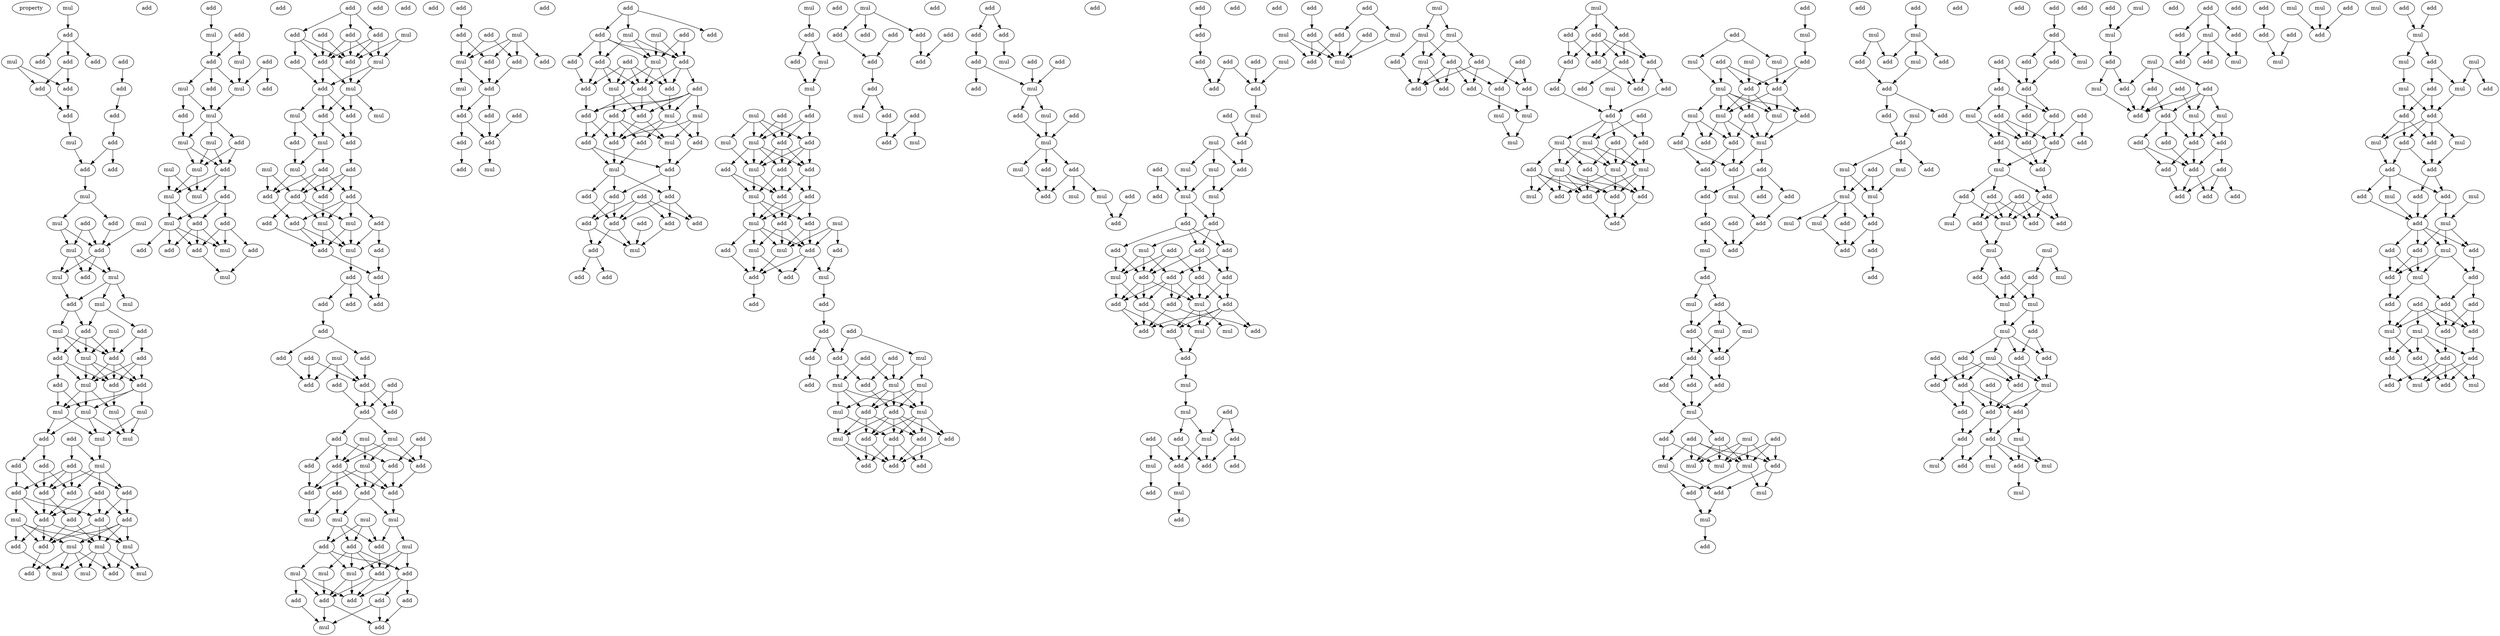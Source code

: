 digraph {
    node [fontcolor=black]
    property [mul=2,lf=1.2]
    0 [ label = mul ];
    1 [ label = add ];
    2 [ label = add ];
    3 [ label = add ];
    4 [ label = mul ];
    5 [ label = add ];
    6 [ label = add ];
    7 [ label = add ];
    8 [ label = add ];
    9 [ label = add ];
    10 [ label = add ];
    11 [ label = add ];
    12 [ label = add ];
    13 [ label = add ];
    14 [ label = mul ];
    15 [ label = add ];
    16 [ label = add ];
    17 [ label = mul ];
    18 [ label = mul ];
    19 [ label = mul ];
    20 [ label = add ];
    21 [ label = add ];
    22 [ label = mul ];
    23 [ label = add ];
    24 [ label = mul ];
    25 [ label = mul ];
    26 [ label = add ];
    27 [ label = mul ];
    28 [ label = mul ];
    29 [ label = add ];
    30 [ label = add ];
    31 [ label = mul ];
    32 [ label = mul ];
    33 [ label = add ];
    34 [ label = add ];
    35 [ label = add ];
    36 [ label = add ];
    37 [ label = mul ];
    38 [ label = add ];
    39 [ label = add ];
    40 [ label = mul ];
    41 [ label = add ];
    42 [ label = mul ];
    43 [ label = mul ];
    44 [ label = mul ];
    45 [ label = mul ];
    46 [ label = add ];
    47 [ label = mul ];
    48 [ label = add ];
    49 [ label = mul ];
    50 [ label = add ];
    51 [ label = add ];
    52 [ label = add ];
    53 [ label = mul ];
    54 [ label = add ];
    55 [ label = add ];
    56 [ label = add ];
    57 [ label = add ];
    58 [ label = add ];
    59 [ label = add ];
    60 [ label = add ];
    61 [ label = add ];
    62 [ label = add ];
    63 [ label = mul ];
    64 [ label = mul ];
    65 [ label = add ];
    66 [ label = mul ];
    67 [ label = add ];
    68 [ label = mul ];
    69 [ label = add ];
    70 [ label = mul ];
    71 [ label = mul ];
    72 [ label = mul ];
    73 [ label = add ];
    74 [ label = add ];
    75 [ label = add ];
    76 [ label = mul ];
    77 [ label = mul ];
    78 [ label = add ];
    79 [ label = add ];
    80 [ label = mul ];
    81 [ label = add ];
    82 [ label = add ];
    83 [ label = mul ];
    84 [ label = add ];
    85 [ label = mul ];
    86 [ label = mul ];
    87 [ label = mul ];
    88 [ label = add ];
    89 [ label = add ];
    90 [ label = mul ];
    91 [ label = mul ];
    92 [ label = add ];
    93 [ label = add ];
    94 [ label = mul ];
    95 [ label = mul ];
    96 [ label = add ];
    97 [ label = add ];
    98 [ label = mul ];
    99 [ label = add ];
    100 [ label = mul ];
    101 [ label = add ];
    102 [ label = add ];
    103 [ label = add ];
    104 [ label = mul ];
    105 [ label = add ];
    106 [ label = mul ];
    107 [ label = add ];
    108 [ label = add ];
    109 [ label = add ];
    110 [ label = add ];
    111 [ label = add ];
    112 [ label = mul ];
    113 [ label = add ];
    114 [ label = add ];
    115 [ label = add ];
    116 [ label = mul ];
    117 [ label = add ];
    118 [ label = add ];
    119 [ label = mul ];
    120 [ label = mul ];
    121 [ label = add ];
    122 [ label = mul ];
    123 [ label = add ];
    124 [ label = add ];
    125 [ label = add ];
    126 [ label = mul ];
    127 [ label = mul ];
    128 [ label = add ];
    129 [ label = add ];
    130 [ label = add ];
    131 [ label = add ];
    132 [ label = add ];
    133 [ label = mul ];
    134 [ label = add ];
    135 [ label = add ];
    136 [ label = add ];
    137 [ label = mul ];
    138 [ label = mul ];
    139 [ label = add ];
    140 [ label = add ];
    141 [ label = add ];
    142 [ label = add ];
    143 [ label = add ];
    144 [ label = add ];
    145 [ label = add ];
    146 [ label = add ];
    147 [ label = add ];
    148 [ label = mul ];
    149 [ label = add ];
    150 [ label = add ];
    151 [ label = add ];
    152 [ label = add ];
    153 [ label = add ];
    154 [ label = add ];
    155 [ label = add ];
    156 [ label = add ];
    157 [ label = add ];
    158 [ label = add ];
    159 [ label = add ];
    160 [ label = mul ];
    161 [ label = mul ];
    162 [ label = add ];
    163 [ label = mul ];
    164 [ label = add ];
    165 [ label = add ];
    166 [ label = add ];
    167 [ label = add ];
    168 [ label = add ];
    169 [ label = add ];
    170 [ label = add ];
    171 [ label = mul ];
    172 [ label = mul ];
    173 [ label = mul ];
    174 [ label = mul ];
    175 [ label = add ];
    176 [ label = mul ];
    177 [ label = add ];
    178 [ label = add ];
    179 [ label = mul ];
    180 [ label = add ];
    181 [ label = mul ];
    182 [ label = mul ];
    183 [ label = add ];
    184 [ label = add ];
    185 [ label = add ];
    186 [ label = add ];
    187 [ label = add ];
    188 [ label = add ];
    189 [ label = add ];
    190 [ label = add ];
    191 [ label = mul ];
    192 [ label = add ];
    193 [ label = add ];
    194 [ label = add ];
    195 [ label = mul ];
    196 [ label = mul ];
    197 [ label = add ];
    198 [ label = add ];
    199 [ label = add ];
    200 [ label = mul ];
    201 [ label = add ];
    202 [ label = add ];
    203 [ label = add ];
    204 [ label = add ];
    205 [ label = add ];
    206 [ label = add ];
    207 [ label = add ];
    208 [ label = mul ];
    209 [ label = add ];
    210 [ label = add ];
    211 [ label = add ];
    212 [ label = mul ];
    213 [ label = mul ];
    214 [ label = add ];
    215 [ label = add ];
    216 [ label = add ];
    217 [ label = add ];
    218 [ label = mul ];
    219 [ label = add ];
    220 [ label = add ];
    221 [ label = add ];
    222 [ label = add ];
    223 [ label = mul ];
    224 [ label = add ];
    225 [ label = add ];
    226 [ label = add ];
    227 [ label = mul ];
    228 [ label = add ];
    229 [ label = mul ];
    230 [ label = add ];
    231 [ label = mul ];
    232 [ label = add ];
    233 [ label = add ];
    234 [ label = add ];
    235 [ label = add ];
    236 [ label = mul ];
    237 [ label = add ];
    238 [ label = add ];
    239 [ label = add ];
    240 [ label = add ];
    241 [ label = add ];
    242 [ label = add ];
    243 [ label = add ];
    244 [ label = add ];
    245 [ label = add ];
    246 [ label = add ];
    247 [ label = mul ];
    248 [ label = add ];
    249 [ label = add ];
    250 [ label = add ];
    251 [ label = mul ];
    252 [ label = add ];
    253 [ label = add ];
    254 [ label = add ];
    255 [ label = mul ];
    256 [ label = mul ];
    257 [ label = add ];
    258 [ label = add ];
    259 [ label = mul ];
    260 [ label = add ];
    261 [ label = add ];
    262 [ label = mul ];
    263 [ label = mul ];
    264 [ label = add ];
    265 [ label = add ];
    266 [ label = mul ];
    267 [ label = add ];
    268 [ label = add ];
    269 [ label = add ];
    270 [ label = mul ];
    271 [ label = mul ];
    272 [ label = add ];
    273 [ label = mul ];
    274 [ label = add ];
    275 [ label = mul ];
    276 [ label = add ];
    277 [ label = add ];
    278 [ label = mul ];
    279 [ label = add ];
    280 [ label = add ];
    281 [ label = add ];
    282 [ label = mul ];
    283 [ label = add ];
    284 [ label = add ];
    285 [ label = add ];
    286 [ label = add ];
    287 [ label = add ];
    288 [ label = add ];
    289 [ label = mul ];
    290 [ label = add ];
    291 [ label = add ];
    292 [ label = mul ];
    293 [ label = add ];
    294 [ label = mul ];
    295 [ label = mul ];
    296 [ label = add ];
    297 [ label = mul ];
    298 [ label = add ];
    299 [ label = add ];
    300 [ label = mul ];
    301 [ label = add ];
    302 [ label = add ];
    303 [ label = mul ];
    304 [ label = add ];
    305 [ label = add ];
    306 [ label = add ];
    307 [ label = add ];
    308 [ label = add ];
    309 [ label = mul ];
    310 [ label = add ];
    311 [ label = add ];
    312 [ label = add ];
    313 [ label = add ];
    314 [ label = add ];
    315 [ label = add ];
    316 [ label = add ];
    317 [ label = add ];
    318 [ label = add ];
    319 [ label = mul ];
    320 [ label = add ];
    321 [ label = add ];
    322 [ label = mul ];
    323 [ label = add ];
    324 [ label = add ];
    325 [ label = add ];
    326 [ label = add ];
    327 [ label = add ];
    328 [ label = add ];
    329 [ label = add ];
    330 [ label = mul ];
    331 [ label = add ];
    332 [ label = mul ];
    333 [ label = add ];
    334 [ label = add ];
    335 [ label = mul ];
    336 [ label = add ];
    337 [ label = mul ];
    338 [ label = add ];
    339 [ label = mul ];
    340 [ label = add ];
    341 [ label = add ];
    342 [ label = mul ];
    343 [ label = mul ];
    344 [ label = add ];
    345 [ label = add ];
    346 [ label = add ];
    347 [ label = add ];
    348 [ label = add ];
    349 [ label = add ];
    350 [ label = add ];
    351 [ label = mul ];
    352 [ label = add ];
    353 [ label = add ];
    354 [ label = add ];
    355 [ label = add ];
    356 [ label = mul ];
    357 [ label = add ];
    358 [ label = mul ];
    359 [ label = add ];
    360 [ label = mul ];
    361 [ label = add ];
    362 [ label = add ];
    363 [ label = mul ];
    364 [ label = mul ];
    365 [ label = mul ];
    366 [ label = add ];
    367 [ label = add ];
    368 [ label = add ];
    369 [ label = add ];
    370 [ label = mul ];
    371 [ label = add ];
    372 [ label = add ];
    373 [ label = add ];
    374 [ label = add ];
    375 [ label = mul ];
    376 [ label = add ];
    377 [ label = add ];
    378 [ label = add ];
    379 [ label = add ];
    380 [ label = add ];
    381 [ label = add ];
    382 [ label = mul ];
    383 [ label = add ];
    384 [ label = mul ];
    385 [ label = add ];
    386 [ label = add ];
    387 [ label = add ];
    388 [ label = mul ];
    389 [ label = add ];
    390 [ label = mul ];
    391 [ label = mul ];
    392 [ label = add ];
    393 [ label = mul ];
    394 [ label = add ];
    395 [ label = add ];
    396 [ label = add ];
    397 [ label = add ];
    398 [ label = add ];
    399 [ label = add ];
    400 [ label = mul ];
    401 [ label = add ];
    402 [ label = mul ];
    403 [ label = add ];
    404 [ label = add ];
    405 [ label = add ];
    406 [ label = add ];
    407 [ label = add ];
    408 [ label = mul ];
    409 [ label = mul ];
    410 [ label = add ];
    411 [ label = add ];
    412 [ label = mul ];
    413 [ label = mul ];
    414 [ label = mul ];
    415 [ label = mul ];
    416 [ label = mul ];
    417 [ label = add ];
    418 [ label = add ];
    419 [ label = add ];
    420 [ label = add ];
    421 [ label = add ];
    422 [ label = add ];
    423 [ label = add ];
    424 [ label = add ];
    425 [ label = add ];
    426 [ label = mul ];
    427 [ label = mul ];
    428 [ label = mul ];
    429 [ label = mul ];
    430 [ label = add ];
    431 [ label = add ];
    432 [ label = add ];
    433 [ label = add ];
    434 [ label = add ];
    435 [ label = add ];
    436 [ label = add ];
    437 [ label = add ];
    438 [ label = mul ];
    439 [ label = add ];
    440 [ label = add ];
    441 [ label = add ];
    442 [ label = add ];
    443 [ label = add ];
    444 [ label = mul ];
    445 [ label = add ];
    446 [ label = add ];
    447 [ label = mul ];
    448 [ label = add ];
    449 [ label = add ];
    450 [ label = mul ];
    451 [ label = mul ];
    452 [ label = mul ];
    453 [ label = add ];
    454 [ label = mul ];
    455 [ label = add ];
    456 [ label = add ];
    457 [ label = add ];
    458 [ label = add ];
    459 [ label = add ];
    460 [ label = mul ];
    461 [ label = add ];
    462 [ label = add ];
    463 [ label = mul ];
    464 [ label = mul ];
    465 [ label = mul ];
    466 [ label = add ];
    467 [ label = add ];
    468 [ label = mul ];
    469 [ label = add ];
    470 [ label = mul ];
    471 [ label = mul ];
    472 [ label = mul ];
    473 [ label = add ];
    474 [ label = add ];
    475 [ label = add ];
    476 [ label = add ];
    477 [ label = mul ];
    478 [ label = add ];
    479 [ label = add ];
    480 [ label = add ];
    481 [ label = add ];
    482 [ label = add ];
    483 [ label = mul ];
    484 [ label = add ];
    485 [ label = add ];
    486 [ label = add ];
    487 [ label = add ];
    488 [ label = add ];
    489 [ label = add ];
    490 [ label = mul ];
    491 [ label = add ];
    492 [ label = mul ];
    493 [ label = add ];
    494 [ label = add ];
    495 [ label = mul ];
    496 [ label = mul ];
    497 [ label = add ];
    498 [ label = add ];
    499 [ label = add ];
    500 [ label = add ];
    501 [ label = add ];
    502 [ label = mul ];
    503 [ label = add ];
    504 [ label = mul ];
    505 [ label = add ];
    506 [ label = add ];
    507 [ label = add ];
    508 [ label = mul ];
    509 [ label = mul ];
    510 [ label = mul ];
    511 [ label = mul ];
    512 [ label = add ];
    513 [ label = add ];
    514 [ label = mul ];
    515 [ label = add ];
    516 [ label = mul ];
    517 [ label = add ];
    518 [ label = add ];
    519 [ label = add ];
    520 [ label = mul ];
    521 [ label = mul ];
    522 [ label = add ];
    523 [ label = mul ];
    524 [ label = add ];
    525 [ label = add ];
    526 [ label = add ];
    527 [ label = add ];
    528 [ label = add ];
    529 [ label = add ];
    530 [ label = mul ];
    531 [ label = add ];
    532 [ label = mul ];
    533 [ label = add ];
    534 [ label = add ];
    535 [ label = mul ];
    536 [ label = add ];
    537 [ label = mul ];
    538 [ label = mul ];
    539 [ label = mul ];
    540 [ label = add ];
    541 [ label = add ];
    542 [ label = mul ];
    543 [ label = add ];
    544 [ label = add ];
    545 [ label = add ];
    546 [ label = add ];
    547 [ label = add ];
    548 [ label = add ];
    549 [ label = mul ];
    550 [ label = add ];
    551 [ label = add ];
    552 [ label = add ];
    553 [ label = add ];
    554 [ label = add ];
    555 [ label = add ];
    556 [ label = mul ];
    557 [ label = add ];
    558 [ label = add ];
    559 [ label = add ];
    560 [ label = add ];
    561 [ label = add ];
    562 [ label = add ];
    563 [ label = add ];
    564 [ label = add ];
    565 [ label = mul ];
    566 [ label = add ];
    567 [ label = add ];
    568 [ label = add ];
    569 [ label = add ];
    570 [ label = add ];
    571 [ label = add ];
    572 [ label = mul ];
    573 [ label = add ];
    574 [ label = mul ];
    575 [ label = mul ];
    576 [ label = mul ];
    577 [ label = add ];
    578 [ label = mul ];
    579 [ label = add ];
    580 [ label = add ];
    581 [ label = mul ];
    582 [ label = mul ];
    583 [ label = add ];
    584 [ label = mul ];
    585 [ label = add ];
    586 [ label = add ];
    587 [ label = add ];
    588 [ label = mul ];
    589 [ label = add ];
    590 [ label = add ];
    591 [ label = mul ];
    592 [ label = add ];
    593 [ label = add ];
    594 [ label = add ];
    595 [ label = add ];
    596 [ label = add ];
    597 [ label = add ];
    598 [ label = add ];
    599 [ label = add ];
    600 [ label = mul ];
    601 [ label = mul ];
    602 [ label = mul ];
    603 [ label = add ];
    604 [ label = mul ];
    605 [ label = add ];
    606 [ label = mul ];
    607 [ label = add ];
    608 [ label = add ];
    609 [ label = mul ];
    610 [ label = mul ];
    611 [ label = add ];
    612 [ label = mul ];
    613 [ label = add ];
    614 [ label = add ];
    615 [ label = add ];
    616 [ label = mul ];
    617 [ label = add ];
    618 [ label = add ];
    619 [ label = mul ];
    620 [ label = mul ];
    621 [ label = add ];
    622 [ label = add ];
    623 [ label = add ];
    624 [ label = add ];
    625 [ label = add ];
    626 [ label = add ];
    627 [ label = add ];
    628 [ label = add ];
    629 [ label = add ];
    630 [ label = add ];
    631 [ label = add ];
    632 [ label = add ];
    633 [ label = add ];
    634 [ label = mul ];
    635 [ label = add ];
    636 [ label = add ];
    637 [ label = add ];
    638 [ label = mul ];
    639 [ label = add ];
    640 [ label = add ];
    641 [ label = add ];
    642 [ label = mul ];
    643 [ label = mul ];
    644 [ label = add ];
    645 [ label = add ];
    646 [ label = mul ];
    647 [ label = add ];
    648 [ label = mul ];
    649 [ label = add ];
    650 [ label = add ];
    651 [ label = mul ];
    652 [ label = mul ];
    653 [ label = mul ];
    654 [ label = add ];
    655 [ label = mul ];
    656 [ label = mul ];
    657 [ label = add ];
    658 [ label = add ];
    659 [ label = add ];
    660 [ label = add ];
    661 [ label = add ];
    662 [ label = mul ];
    663 [ label = add ];
    664 [ label = mul ];
    665 [ label = add ];
    666 [ label = add ];
    667 [ label = mul ];
    668 [ label = mul ];
    669 [ label = add ];
    670 [ label = add ];
    671 [ label = add ];
    672 [ label = add ];
    673 [ label = mul ];
    674 [ label = add ];
    675 [ label = add ];
    676 [ label = add ];
    677 [ label = mul ];
    678 [ label = add ];
    679 [ label = mul ];
    680 [ label = add ];
    681 [ label = add ];
    682 [ label = add ];
    683 [ label = add ];
    684 [ label = add ];
    685 [ label = add ];
    686 [ label = add ];
    687 [ label = mul ];
    688 [ label = mul ];
    689 [ label = add ];
    690 [ label = add ];
    691 [ label = add ];
    692 [ label = add ];
    693 [ label = mul ];
    694 [ label = add ];
    695 [ label = mul ];
    696 [ label = add ];
    0 -> 2 [ name = 0 ];
    2 -> 3 [ name = 1 ];
    2 -> 6 [ name = 2 ];
    2 -> 7 [ name = 3 ];
    3 -> 9 [ name = 4 ];
    3 -> 10 [ name = 5 ];
    4 -> 9 [ name = 6 ];
    4 -> 10 [ name = 7 ];
    5 -> 8 [ name = 8 ];
    8 -> 11 [ name = 9 ];
    9 -> 12 [ name = 10 ];
    10 -> 12 [ name = 11 ];
    11 -> 13 [ name = 12 ];
    12 -> 14 [ name = 13 ];
    13 -> 15 [ name = 14 ];
    13 -> 16 [ name = 15 ];
    14 -> 16 [ name = 16 ];
    16 -> 17 [ name = 17 ];
    17 -> 18 [ name = 18 ];
    17 -> 21 [ name = 19 ];
    18 -> 22 [ name = 20 ];
    18 -> 23 [ name = 21 ];
    19 -> 23 [ name = 22 ];
    20 -> 22 [ name = 23 ];
    20 -> 23 [ name = 24 ];
    21 -> 23 [ name = 25 ];
    22 -> 24 [ name = 26 ];
    22 -> 25 [ name = 27 ];
    22 -> 26 [ name = 28 ];
    23 -> 24 [ name = 29 ];
    23 -> 25 [ name = 30 ];
    23 -> 26 [ name = 31 ];
    24 -> 27 [ name = 32 ];
    24 -> 28 [ name = 33 ];
    24 -> 29 [ name = 34 ];
    25 -> 29 [ name = 35 ];
    28 -> 30 [ name = 36 ];
    28 -> 33 [ name = 37 ];
    29 -> 31 [ name = 38 ];
    29 -> 33 [ name = 39 ];
    30 -> 34 [ name = 40 ];
    30 -> 36 [ name = 41 ];
    31 -> 34 [ name = 42 ];
    31 -> 35 [ name = 43 ];
    31 -> 37 [ name = 44 ];
    32 -> 34 [ name = 45 ];
    32 -> 37 [ name = 46 ];
    33 -> 34 [ name = 47 ];
    33 -> 35 [ name = 48 ];
    33 -> 37 [ name = 49 ];
    34 -> 38 [ name = 50 ];
    34 -> 40 [ name = 51 ];
    34 -> 41 [ name = 52 ];
    35 -> 39 [ name = 53 ];
    35 -> 40 [ name = 54 ];
    35 -> 41 [ name = 55 ];
    36 -> 38 [ name = 56 ];
    36 -> 40 [ name = 57 ];
    36 -> 41 [ name = 58 ];
    37 -> 38 [ name = 59 ];
    37 -> 40 [ name = 60 ];
    37 -> 41 [ name = 61 ];
    38 -> 42 [ name = 62 ];
    38 -> 43 [ name = 63 ];
    38 -> 45 [ name = 64 ];
    39 -> 42 [ name = 65 ];
    39 -> 43 [ name = 66 ];
    40 -> 42 [ name = 67 ];
    40 -> 43 [ name = 68 ];
    40 -> 44 [ name = 69 ];
    41 -> 44 [ name = 70 ];
    42 -> 46 [ name = 71 ];
    42 -> 47 [ name = 72 ];
    42 -> 49 [ name = 73 ];
    43 -> 46 [ name = 74 ];
    43 -> 47 [ name = 75 ];
    44 -> 49 [ name = 76 ];
    45 -> 47 [ name = 77 ];
    45 -> 49 [ name = 78 ];
    46 -> 51 [ name = 79 ];
    46 -> 52 [ name = 80 ];
    47 -> 53 [ name = 81 ];
    48 -> 50 [ name = 82 ];
    48 -> 53 [ name = 83 ];
    50 -> 54 [ name = 84 ];
    50 -> 55 [ name = 85 ];
    50 -> 56 [ name = 86 ];
    50 -> 57 [ name = 87 ];
    51 -> 54 [ name = 88 ];
    51 -> 56 [ name = 89 ];
    52 -> 54 [ name = 90 ];
    52 -> 57 [ name = 91 ];
    53 -> 54 [ name = 92 ];
    53 -> 55 [ name = 93 ];
    53 -> 57 [ name = 94 ];
    53 -> 58 [ name = 95 ];
    54 -> 59 [ name = 96 ];
    54 -> 60 [ name = 97 ];
    55 -> 61 [ name = 98 ];
    55 -> 62 [ name = 99 ];
    56 -> 60 [ name = 100 ];
    56 -> 62 [ name = 101 ];
    56 -> 63 [ name = 102 ];
    57 -> 60 [ name = 103 ];
    58 -> 59 [ name = 104 ];
    58 -> 60 [ name = 105 ];
    58 -> 61 [ name = 106 ];
    58 -> 62 [ name = 107 ];
    59 -> 64 [ name = 108 ];
    59 -> 67 [ name = 109 ];
    60 -> 65 [ name = 110 ];
    60 -> 66 [ name = 111 ];
    60 -> 67 [ name = 112 ];
    61 -> 64 [ name = 113 ];
    61 -> 66 [ name = 114 ];
    61 -> 67 [ name = 115 ];
    61 -> 68 [ name = 116 ];
    62 -> 64 [ name = 117 ];
    62 -> 66 [ name = 118 ];
    62 -> 67 [ name = 119 ];
    63 -> 64 [ name = 120 ];
    63 -> 65 [ name = 121 ];
    63 -> 67 [ name = 122 ];
    63 -> 68 [ name = 123 ];
    64 -> 70 [ name = 124 ];
    64 -> 71 [ name = 125 ];
    64 -> 72 [ name = 126 ];
    64 -> 73 [ name = 127 ];
    65 -> 71 [ name = 128 ];
    66 -> 70 [ name = 129 ];
    66 -> 73 [ name = 130 ];
    67 -> 69 [ name = 131 ];
    68 -> 69 [ name = 132 ];
    68 -> 71 [ name = 133 ];
    68 -> 72 [ name = 134 ];
    68 -> 73 [ name = 135 ];
    74 -> 76 [ name = 136 ];
    75 -> 77 [ name = 137 ];
    75 -> 78 [ name = 138 ];
    76 -> 78 [ name = 139 ];
    77 -> 80 [ name = 140 ];
    78 -> 80 [ name = 141 ];
    78 -> 82 [ name = 142 ];
    78 -> 83 [ name = 143 ];
    79 -> 80 [ name = 144 ];
    79 -> 81 [ name = 145 ];
    80 -> 85 [ name = 146 ];
    82 -> 85 [ name = 147 ];
    83 -> 84 [ name = 148 ];
    83 -> 85 [ name = 149 ];
    84 -> 86 [ name = 150 ];
    85 -> 86 [ name = 151 ];
    85 -> 87 [ name = 152 ];
    85 -> 88 [ name = 153 ];
    86 -> 91 [ name = 154 ];
    86 -> 92 [ name = 155 ];
    87 -> 91 [ name = 156 ];
    87 -> 92 [ name = 157 ];
    88 -> 91 [ name = 158 ];
    88 -> 92 [ name = 159 ];
    90 -> 94 [ name = 160 ];
    90 -> 95 [ name = 161 ];
    91 -> 94 [ name = 162 ];
    91 -> 95 [ name = 163 ];
    92 -> 93 [ name = 164 ];
    92 -> 94 [ name = 165 ];
    92 -> 95 [ name = 166 ];
    93 -> 96 [ name = 167 ];
    93 -> 97 [ name = 168 ];
    93 -> 98 [ name = 169 ];
    95 -> 96 [ name = 170 ];
    95 -> 98 [ name = 171 ];
    96 -> 100 [ name = 172 ];
    96 -> 101 [ name = 173 ];
    96 -> 102 [ name = 174 ];
    97 -> 100 [ name = 175 ];
    97 -> 101 [ name = 176 ];
    97 -> 103 [ name = 177 ];
    98 -> 99 [ name = 178 ];
    98 -> 100 [ name = 179 ];
    98 -> 101 [ name = 180 ];
    98 -> 102 [ name = 181 ];
    101 -> 104 [ name = 182 ];
    103 -> 104 [ name = 183 ];
    105 -> 108 [ name = 184 ];
    105 -> 109 [ name = 185 ];
    105 -> 110 [ name = 186 ];
    106 -> 111 [ name = 187 ];
    106 -> 112 [ name = 188 ];
    107 -> 111 [ name = 189 ];
    107 -> 113 [ name = 190 ];
    108 -> 111 [ name = 191 ];
    108 -> 113 [ name = 192 ];
    108 -> 114 [ name = 193 ];
    109 -> 111 [ name = 194 ];
    109 -> 112 [ name = 195 ];
    109 -> 113 [ name = 196 ];
    110 -> 111 [ name = 197 ];
    110 -> 112 [ name = 198 ];
    110 -> 113 [ name = 199 ];
    111 -> 116 [ name = 200 ];
    112 -> 115 [ name = 201 ];
    112 -> 116 [ name = 202 ];
    113 -> 115 [ name = 203 ];
    113 -> 116 [ name = 204 ];
    114 -> 115 [ name = 205 ];
    115 -> 118 [ name = 206 ];
    115 -> 119 [ name = 207 ];
    115 -> 121 [ name = 208 ];
    116 -> 118 [ name = 209 ];
    116 -> 120 [ name = 210 ];
    116 -> 121 [ name = 211 ];
    118 -> 124 [ name = 212 ];
    119 -> 122 [ name = 213 ];
    119 -> 123 [ name = 214 ];
    121 -> 122 [ name = 215 ];
    121 -> 124 [ name = 216 ];
    122 -> 127 [ name = 217 ];
    122 -> 128 [ name = 218 ];
    123 -> 127 [ name = 219 ];
    124 -> 125 [ name = 220 ];
    125 -> 130 [ name = 221 ];
    125 -> 131 [ name = 222 ];
    125 -> 132 [ name = 223 ];
    126 -> 129 [ name = 224 ];
    126 -> 132 [ name = 225 ];
    127 -> 129 [ name = 226 ];
    127 -> 131 [ name = 227 ];
    128 -> 129 [ name = 228 ];
    128 -> 130 [ name = 229 ];
    128 -> 131 [ name = 230 ];
    128 -> 132 [ name = 231 ];
    129 -> 134 [ name = 232 ];
    130 -> 133 [ name = 233 ];
    130 -> 134 [ name = 234 ];
    130 -> 135 [ name = 235 ];
    130 -> 137 [ name = 236 ];
    131 -> 137 [ name = 237 ];
    132 -> 133 [ name = 238 ];
    132 -> 136 [ name = 239 ];
    132 -> 137 [ name = 240 ];
    133 -> 138 [ name = 241 ];
    133 -> 139 [ name = 242 ];
    134 -> 138 [ name = 243 ];
    134 -> 139 [ name = 244 ];
    135 -> 138 [ name = 245 ];
    135 -> 140 [ name = 246 ];
    136 -> 139 [ name = 247 ];
    137 -> 138 [ name = 248 ];
    137 -> 139 [ name = 249 ];
    138 -> 142 [ name = 250 ];
    139 -> 141 [ name = 251 ];
    140 -> 141 [ name = 252 ];
    141 -> 145 [ name = 253 ];
    142 -> 143 [ name = 254 ];
    142 -> 145 [ name = 255 ];
    142 -> 146 [ name = 256 ];
    143 -> 147 [ name = 257 ];
    147 -> 149 [ name = 258 ];
    147 -> 151 [ name = 259 ];
    148 -> 153 [ name = 260 ];
    148 -> 154 [ name = 261 ];
    148 -> 155 [ name = 262 ];
    149 -> 154 [ name = 263 ];
    150 -> 154 [ name = 264 ];
    150 -> 155 [ name = 265 ];
    151 -> 155 [ name = 266 ];
    152 -> 156 [ name = 267 ];
    152 -> 157 [ name = 268 ];
    153 -> 156 [ name = 269 ];
    155 -> 156 [ name = 270 ];
    155 -> 157 [ name = 271 ];
    156 -> 158 [ name = 272 ];
    156 -> 160 [ name = 273 ];
    158 -> 162 [ name = 274 ];
    158 -> 164 [ name = 275 ];
    158 -> 166 [ name = 276 ];
    159 -> 165 [ name = 277 ];
    159 -> 166 [ name = 278 ];
    160 -> 163 [ name = 279 ];
    160 -> 164 [ name = 280 ];
    160 -> 165 [ name = 281 ];
    161 -> 163 [ name = 282 ];
    161 -> 164 [ name = 283 ];
    161 -> 165 [ name = 284 ];
    162 -> 170 [ name = 285 ];
    163 -> 167 [ name = 286 ];
    163 -> 168 [ name = 287 ];
    163 -> 170 [ name = 288 ];
    164 -> 167 [ name = 289 ];
    164 -> 168 [ name = 290 ];
    164 -> 169 [ name = 291 ];
    164 -> 170 [ name = 292 ];
    165 -> 168 [ name = 293 ];
    166 -> 167 [ name = 294 ];
    166 -> 168 [ name = 295 ];
    167 -> 173 [ name = 296 ];
    167 -> 174 [ name = 297 ];
    168 -> 174 [ name = 298 ];
    169 -> 171 [ name = 299 ];
    169 -> 173 [ name = 300 ];
    170 -> 171 [ name = 301 ];
    172 -> 175 [ name = 302 ];
    172 -> 177 [ name = 303 ];
    172 -> 178 [ name = 304 ];
    173 -> 175 [ name = 305 ];
    173 -> 177 [ name = 306 ];
    173 -> 178 [ name = 307 ];
    174 -> 175 [ name = 308 ];
    174 -> 176 [ name = 309 ];
    175 -> 183 [ name = 310 ];
    176 -> 180 [ name = 311 ];
    176 -> 182 [ name = 312 ];
    176 -> 183 [ name = 313 ];
    177 -> 180 [ name = 314 ];
    177 -> 181 [ name = 315 ];
    177 -> 182 [ name = 316 ];
    177 -> 183 [ name = 317 ];
    178 -> 179 [ name = 318 ];
    178 -> 180 [ name = 319 ];
    178 -> 182 [ name = 320 ];
    179 -> 185 [ name = 321 ];
    179 -> 186 [ name = 322 ];
    179 -> 188 [ name = 323 ];
    180 -> 184 [ name = 324 ];
    180 -> 186 [ name = 325 ];
    180 -> 187 [ name = 326 ];
    181 -> 185 [ name = 327 ];
    182 -> 185 [ name = 328 ];
    182 -> 186 [ name = 329 ];
    183 -> 185 [ name = 330 ];
    183 -> 186 [ name = 331 ];
    184 -> 189 [ name = 332 ];
    185 -> 189 [ name = 333 ];
    185 -> 191 [ name = 334 ];
    187 -> 189 [ name = 335 ];
    187 -> 191 [ name = 336 ];
    188 -> 191 [ name = 337 ];
    192 -> 193 [ name = 338 ];
    193 -> 196 [ name = 339 ];
    193 -> 198 [ name = 340 ];
    194 -> 196 [ name = 341 ];
    194 -> 199 [ name = 342 ];
    195 -> 196 [ name = 343 ];
    195 -> 197 [ name = 344 ];
    195 -> 198 [ name = 345 ];
    195 -> 199 [ name = 346 ];
    196 -> 200 [ name = 347 ];
    196 -> 201 [ name = 348 ];
    198 -> 201 [ name = 349 ];
    199 -> 201 [ name = 350 ];
    200 -> 203 [ name = 351 ];
    201 -> 203 [ name = 352 ];
    201 -> 204 [ name = 353 ];
    202 -> 206 [ name = 354 ];
    203 -> 205 [ name = 355 ];
    203 -> 206 [ name = 356 ];
    204 -> 206 [ name = 357 ];
    205 -> 209 [ name = 358 ];
    206 -> 208 [ name = 359 ];
    210 -> 211 [ name = 360 ];
    210 -> 213 [ name = 361 ];
    210 -> 215 [ name = 362 ];
    211 -> 216 [ name = 363 ];
    211 -> 218 [ name = 364 ];
    211 -> 219 [ name = 365 ];
    211 -> 220 [ name = 366 ];
    212 -> 218 [ name = 367 ];
    212 -> 220 [ name = 368 ];
    213 -> 216 [ name = 369 ];
    213 -> 218 [ name = 370 ];
    213 -> 220 [ name = 371 ];
    214 -> 218 [ name = 372 ];
    214 -> 220 [ name = 373 ];
    216 -> 223 [ name = 374 ];
    216 -> 224 [ name = 375 ];
    216 -> 225 [ name = 376 ];
    217 -> 221 [ name = 377 ];
    217 -> 223 [ name = 378 ];
    217 -> 224 [ name = 379 ];
    217 -> 225 [ name = 380 ];
    218 -> 221 [ name = 381 ];
    218 -> 223 [ name = 382 ];
    218 -> 225 [ name = 383 ];
    219 -> 224 [ name = 384 ];
    220 -> 221 [ name = 385 ];
    220 -> 222 [ name = 386 ];
    220 -> 225 [ name = 387 ];
    221 -> 227 [ name = 388 ];
    222 -> 226 [ name = 389 ];
    222 -> 227 [ name = 390 ];
    222 -> 228 [ name = 391 ];
    222 -> 229 [ name = 392 ];
    222 -> 230 [ name = 393 ];
    223 -> 226 [ name = 394 ];
    223 -> 228 [ name = 395 ];
    224 -> 230 [ name = 396 ];
    225 -> 226 [ name = 397 ];
    225 -> 227 [ name = 398 ];
    225 -> 230 [ name = 399 ];
    226 -> 231 [ name = 400 ];
    226 -> 235 [ name = 401 ];
    227 -> 232 [ name = 402 ];
    227 -> 234 [ name = 403 ];
    227 -> 235 [ name = 404 ];
    228 -> 231 [ name = 405 ];
    228 -> 232 [ name = 406 ];
    228 -> 233 [ name = 407 ];
    228 -> 235 [ name = 408 ];
    229 -> 231 [ name = 409 ];
    229 -> 234 [ name = 410 ];
    229 -> 235 [ name = 411 ];
    230 -> 233 [ name = 412 ];
    230 -> 235 [ name = 413 ];
    231 -> 237 [ name = 414 ];
    232 -> 236 [ name = 415 ];
    233 -> 236 [ name = 416 ];
    233 -> 237 [ name = 417 ];
    234 -> 237 [ name = 418 ];
    235 -> 236 [ name = 419 ];
    236 -> 238 [ name = 420 ];
    236 -> 239 [ name = 421 ];
    236 -> 240 [ name = 422 ];
    237 -> 238 [ name = 423 ];
    237 -> 240 [ name = 424 ];
    238 -> 242 [ name = 425 ];
    238 -> 244 [ name = 426 ];
    238 -> 246 [ name = 427 ];
    239 -> 246 [ name = 428 ];
    240 -> 245 [ name = 429 ];
    240 -> 246 [ name = 430 ];
    241 -> 242 [ name = 431 ];
    241 -> 244 [ name = 432 ];
    241 -> 245 [ name = 433 ];
    241 -> 246 [ name = 434 ];
    242 -> 247 [ name = 435 ];
    243 -> 247 [ name = 436 ];
    245 -> 247 [ name = 437 ];
    245 -> 248 [ name = 438 ];
    246 -> 247 [ name = 439 ];
    246 -> 248 [ name = 440 ];
    248 -> 249 [ name = 441 ];
    248 -> 250 [ name = 442 ];
    251 -> 252 [ name = 443 ];
    252 -> 253 [ name = 444 ];
    252 -> 255 [ name = 445 ];
    253 -> 256 [ name = 446 ];
    255 -> 256 [ name = 447 ];
    256 -> 257 [ name = 448 ];
    257 -> 260 [ name = 449 ];
    257 -> 261 [ name = 450 ];
    257 -> 262 [ name = 451 ];
    258 -> 260 [ name = 452 ];
    258 -> 262 [ name = 453 ];
    259 -> 260 [ name = 454 ];
    259 -> 261 [ name = 455 ];
    259 -> 262 [ name = 456 ];
    259 -> 263 [ name = 457 ];
    260 -> 264 [ name = 458 ];
    260 -> 266 [ name = 459 ];
    260 -> 267 [ name = 460 ];
    261 -> 264 [ name = 461 ];
    261 -> 266 [ name = 462 ];
    261 -> 267 [ name = 463 ];
    262 -> 264 [ name = 464 ];
    262 -> 265 [ name = 465 ];
    262 -> 266 [ name = 466 ];
    262 -> 267 [ name = 467 ];
    263 -> 266 [ name = 468 ];
    264 -> 268 [ name = 469 ];
    264 -> 269 [ name = 470 ];
    265 -> 268 [ name = 471 ];
    265 -> 270 [ name = 472 ];
    266 -> 268 [ name = 473 ];
    266 -> 270 [ name = 474 ];
    267 -> 268 [ name = 475 ];
    267 -> 269 [ name = 476 ];
    267 -> 270 [ name = 477 ];
    268 -> 271 [ name = 478 ];
    268 -> 274 [ name = 479 ];
    269 -> 271 [ name = 480 ];
    269 -> 272 [ name = 481 ];
    269 -> 274 [ name = 482 ];
    270 -> 271 [ name = 483 ];
    270 -> 272 [ name = 484 ];
    270 -> 274 [ name = 485 ];
    271 -> 275 [ name = 486 ];
    271 -> 276 [ name = 487 ];
    271 -> 277 [ name = 488 ];
    271 -> 278 [ name = 489 ];
    272 -> 277 [ name = 490 ];
    272 -> 278 [ name = 491 ];
    273 -> 277 [ name = 492 ];
    273 -> 278 [ name = 493 ];
    273 -> 279 [ name = 494 ];
    274 -> 275 [ name = 495 ];
    274 -> 277 [ name = 496 ];
    274 -> 278 [ name = 497 ];
    275 -> 280 [ name = 498 ];
    275 -> 281 [ name = 499 ];
    276 -> 281 [ name = 500 ];
    277 -> 280 [ name = 501 ];
    277 -> 281 [ name = 502 ];
    277 -> 282 [ name = 503 ];
    278 -> 281 [ name = 504 ];
    279 -> 282 [ name = 505 ];
    281 -> 284 [ name = 506 ];
    282 -> 283 [ name = 507 ];
    283 -> 286 [ name = 508 ];
    285 -> 289 [ name = 509 ];
    285 -> 291 [ name = 510 ];
    286 -> 287 [ name = 511 ];
    286 -> 291 [ name = 512 ];
    287 -> 296 [ name = 513 ];
    288 -> 293 [ name = 514 ];
    288 -> 294 [ name = 515 ];
    289 -> 292 [ name = 516 ];
    289 -> 294 [ name = 517 ];
    290 -> 294 [ name = 518 ];
    290 -> 295 [ name = 519 ];
    291 -> 293 [ name = 520 ];
    291 -> 295 [ name = 521 ];
    292 -> 298 [ name = 522 ];
    292 -> 299 [ name = 523 ];
    292 -> 300 [ name = 524 ];
    293 -> 298 [ name = 525 ];
    294 -> 297 [ name = 526 ];
    294 -> 298 [ name = 527 ];
    294 -> 299 [ name = 528 ];
    294 -> 300 [ name = 529 ];
    295 -> 297 [ name = 530 ];
    295 -> 299 [ name = 531 ];
    295 -> 300 [ name = 532 ];
    297 -> 301 [ name = 533 ];
    297 -> 303 [ name = 534 ];
    298 -> 301 [ name = 535 ];
    298 -> 302 [ name = 536 ];
    298 -> 303 [ name = 537 ];
    298 -> 304 [ name = 538 ];
    298 -> 305 [ name = 539 ];
    299 -> 302 [ name = 540 ];
    299 -> 303 [ name = 541 ];
    299 -> 305 [ name = 542 ];
    300 -> 301 [ name = 543 ];
    300 -> 302 [ name = 544 ];
    300 -> 304 [ name = 545 ];
    300 -> 305 [ name = 546 ];
    301 -> 306 [ name = 547 ];
    301 -> 307 [ name = 548 ];
    301 -> 308 [ name = 549 ];
    302 -> 306 [ name = 550 ];
    302 -> 308 [ name = 551 ];
    303 -> 306 [ name = 552 ];
    303 -> 307 [ name = 553 ];
    304 -> 306 [ name = 554 ];
    305 -> 306 [ name = 555 ];
    305 -> 307 [ name = 556 ];
    309 -> 310 [ name = 557 ];
    309 -> 313 [ name = 558 ];
    309 -> 314 [ name = 559 ];
    310 -> 315 [ name = 560 ];
    311 -> 315 [ name = 561 ];
    312 -> 316 [ name = 562 ];
    314 -> 316 [ name = 563 ];
    315 -> 318 [ name = 564 ];
    318 -> 319 [ name = 565 ];
    318 -> 320 [ name = 566 ];
    320 -> 323 [ name = 567 ];
    321 -> 322 [ name = 568 ];
    321 -> 323 [ name = 569 ];
    324 -> 325 [ name = 570 ];
    324 -> 326 [ name = 571 ];
    325 -> 328 [ name = 572 ];
    326 -> 330 [ name = 573 ];
    327 -> 332 [ name = 574 ];
    328 -> 331 [ name = 575 ];
    328 -> 332 [ name = 576 ];
    329 -> 332 [ name = 577 ];
    332 -> 333 [ name = 578 ];
    332 -> 335 [ name = 579 ];
    333 -> 337 [ name = 580 ];
    335 -> 337 [ name = 581 ];
    336 -> 337 [ name = 582 ];
    337 -> 338 [ name = 583 ];
    337 -> 339 [ name = 584 ];
    337 -> 340 [ name = 585 ];
    338 -> 341 [ name = 586 ];
    338 -> 342 [ name = 587 ];
    338 -> 343 [ name = 588 ];
    339 -> 341 [ name = 589 ];
    340 -> 341 [ name = 590 ];
    343 -> 345 [ name = 591 ];
    344 -> 345 [ name = 592 ];
    346 -> 347 [ name = 593 ];
    347 -> 350 [ name = 594 ];
    348 -> 352 [ name = 595 ];
    348 -> 354 [ name = 596 ];
    349 -> 354 [ name = 597 ];
    350 -> 352 [ name = 598 ];
    351 -> 354 [ name = 599 ];
    354 -> 356 [ name = 600 ];
    355 -> 357 [ name = 601 ];
    356 -> 357 [ name = 602 ];
    357 -> 359 [ name = 603 ];
    358 -> 359 [ name = 604 ];
    358 -> 360 [ name = 605 ];
    358 -> 363 [ name = 606 ];
    359 -> 364 [ name = 607 ];
    360 -> 365 [ name = 608 ];
    361 -> 365 [ name = 609 ];
    361 -> 366 [ name = 610 ];
    363 -> 364 [ name = 611 ];
    363 -> 365 [ name = 612 ];
    364 -> 368 [ name = 613 ];
    365 -> 367 [ name = 614 ];
    365 -> 368 [ name = 615 ];
    367 -> 371 [ name = 616 ];
    367 -> 372 [ name = 617 ];
    367 -> 373 [ name = 618 ];
    368 -> 370 [ name = 619 ];
    368 -> 372 [ name = 620 ];
    368 -> 373 [ name = 621 ];
    369 -> 375 [ name = 622 ];
    369 -> 376 [ name = 623 ];
    369 -> 377 [ name = 624 ];
    370 -> 374 [ name = 625 ];
    370 -> 375 [ name = 626 ];
    370 -> 377 [ name = 627 ];
    371 -> 375 [ name = 628 ];
    371 -> 377 [ name = 629 ];
    372 -> 374 [ name = 630 ];
    372 -> 378 [ name = 631 ];
    373 -> 376 [ name = 632 ];
    373 -> 377 [ name = 633 ];
    373 -> 378 [ name = 634 ];
    374 -> 379 [ name = 635 ];
    374 -> 381 [ name = 636 ];
    374 -> 382 [ name = 637 ];
    374 -> 383 [ name = 638 ];
    375 -> 381 [ name = 639 ];
    375 -> 383 [ name = 640 ];
    376 -> 379 [ name = 641 ];
    376 -> 380 [ name = 642 ];
    376 -> 382 [ name = 643 ];
    377 -> 381 [ name = 644 ];
    377 -> 382 [ name = 645 ];
    377 -> 383 [ name = 646 ];
    378 -> 380 [ name = 647 ];
    378 -> 382 [ name = 648 ];
    379 -> 385 [ name = 649 ];
    379 -> 387 [ name = 650 ];
    380 -> 384 [ name = 651 ];
    380 -> 385 [ name = 652 ];
    380 -> 386 [ name = 653 ];
    380 -> 387 [ name = 654 ];
    381 -> 385 [ name = 655 ];
    381 -> 386 [ name = 656 ];
    382 -> 384 [ name = 657 ];
    382 -> 386 [ name = 658 ];
    382 -> 388 [ name = 659 ];
    383 -> 384 [ name = 660 ];
    383 -> 385 [ name = 661 ];
    384 -> 389 [ name = 662 ];
    386 -> 389 [ name = 663 ];
    389 -> 390 [ name = 664 ];
    390 -> 391 [ name = 665 ];
    391 -> 393 [ name = 666 ];
    391 -> 396 [ name = 667 ];
    392 -> 393 [ name = 668 ];
    392 -> 394 [ name = 669 ];
    393 -> 397 [ name = 670 ];
    393 -> 398 [ name = 671 ];
    394 -> 398 [ name = 672 ];
    394 -> 399 [ name = 673 ];
    395 -> 397 [ name = 674 ];
    395 -> 400 [ name = 675 ];
    396 -> 397 [ name = 676 ];
    396 -> 398 [ name = 677 ];
    397 -> 402 [ name = 678 ];
    400 -> 401 [ name = 679 ];
    402 -> 403 [ name = 680 ];
    404 -> 410 [ name = 681 ];
    405 -> 407 [ name = 682 ];
    405 -> 409 [ name = 683 ];
    406 -> 412 [ name = 684 ];
    407 -> 411 [ name = 685 ];
    407 -> 412 [ name = 686 ];
    408 -> 411 [ name = 687 ];
    408 -> 412 [ name = 688 ];
    409 -> 412 [ name = 689 ];
    410 -> 411 [ name = 690 ];
    410 -> 412 [ name = 691 ];
    413 -> 414 [ name = 692 ];
    413 -> 415 [ name = 693 ];
    414 -> 416 [ name = 694 ];
    414 -> 420 [ name = 695 ];
    415 -> 416 [ name = 696 ];
    415 -> 418 [ name = 697 ];
    415 -> 419 [ name = 698 ];
    416 -> 421 [ name = 699 ];
    416 -> 423 [ name = 700 ];
    417 -> 422 [ name = 701 ];
    417 -> 424 [ name = 702 ];
    418 -> 421 [ name = 703 ];
    419 -> 421 [ name = 704 ];
    419 -> 423 [ name = 705 ];
    419 -> 424 [ name = 706 ];
    419 -> 425 [ name = 707 ];
    420 -> 421 [ name = 708 ];
    420 -> 422 [ name = 709 ];
    420 -> 425 [ name = 710 ];
    422 -> 427 [ name = 711 ];
    424 -> 426 [ name = 712 ];
    425 -> 427 [ name = 713 ];
    426 -> 429 [ name = 714 ];
    427 -> 429 [ name = 715 ];
    428 -> 430 [ name = 716 ];
    428 -> 431 [ name = 717 ];
    428 -> 432 [ name = 718 ];
    430 -> 433 [ name = 719 ];
    430 -> 434 [ name = 720 ];
    430 -> 435 [ name = 721 ];
    430 -> 436 [ name = 722 ];
    431 -> 433 [ name = 723 ];
    431 -> 436 [ name = 724 ];
    432 -> 433 [ name = 725 ];
    432 -> 434 [ name = 726 ];
    432 -> 435 [ name = 727 ];
    433 -> 437 [ name = 728 ];
    434 -> 437 [ name = 729 ];
    434 -> 441 [ name = 730 ];
    435 -> 437 [ name = 731 ];
    435 -> 439 [ name = 732 ];
    436 -> 440 [ name = 733 ];
    438 -> 443 [ name = 734 ];
    439 -> 443 [ name = 735 ];
    440 -> 443 [ name = 736 ];
    442 -> 444 [ name = 737 ];
    442 -> 445 [ name = 738 ];
    443 -> 444 [ name = 739 ];
    443 -> 445 [ name = 740 ];
    443 -> 446 [ name = 741 ];
    443 -> 447 [ name = 742 ];
    444 -> 450 [ name = 743 ];
    444 -> 451 [ name = 744 ];
    444 -> 452 [ name = 745 ];
    445 -> 451 [ name = 746 ];
    445 -> 452 [ name = 747 ];
    446 -> 449 [ name = 748 ];
    446 -> 451 [ name = 749 ];
    446 -> 452 [ name = 750 ];
    447 -> 448 [ name = 751 ];
    447 -> 449 [ name = 752 ];
    447 -> 450 [ name = 753 ];
    447 -> 451 [ name = 754 ];
    448 -> 453 [ name = 755 ];
    448 -> 454 [ name = 756 ];
    448 -> 456 [ name = 757 ];
    448 -> 457 [ name = 758 ];
    449 -> 455 [ name = 759 ];
    449 -> 456 [ name = 760 ];
    450 -> 453 [ name = 761 ];
    450 -> 454 [ name = 762 ];
    450 -> 455 [ name = 763 ];
    450 -> 456 [ name = 764 ];
    450 -> 457 [ name = 765 ];
    451 -> 453 [ name = 766 ];
    451 -> 455 [ name = 767 ];
    451 -> 457 [ name = 768 ];
    452 -> 455 [ name = 769 ];
    452 -> 456 [ name = 770 ];
    452 -> 457 [ name = 771 ];
    455 -> 458 [ name = 772 ];
    456 -> 458 [ name = 773 ];
    457 -> 458 [ name = 774 ];
    459 -> 460 [ name = 775 ];
    460 -> 462 [ name = 776 ];
    461 -> 463 [ name = 777 ];
    461 -> 465 [ name = 778 ];
    462 -> 467 [ name = 779 ];
    462 -> 469 [ name = 780 ];
    463 -> 467 [ name = 781 ];
    464 -> 469 [ name = 782 ];
    465 -> 468 [ name = 783 ];
    466 -> 467 [ name = 784 ];
    466 -> 468 [ name = 785 ];
    466 -> 469 [ name = 786 ];
    467 -> 471 [ name = 787 ];
    467 -> 472 [ name = 788 ];
    467 -> 473 [ name = 789 ];
    468 -> 470 [ name = 790 ];
    468 -> 471 [ name = 791 ];
    468 -> 472 [ name = 792 ];
    468 -> 473 [ name = 793 ];
    468 -> 474 [ name = 794 ];
    469 -> 471 [ name = 795 ];
    469 -> 472 [ name = 796 ];
    469 -> 474 [ name = 797 ];
    470 -> 475 [ name = 798 ];
    470 -> 476 [ name = 799 ];
    470 -> 478 [ name = 800 ];
    471 -> 475 [ name = 801 ];
    471 -> 477 [ name = 802 ];
    471 -> 478 [ name = 803 ];
    472 -> 477 [ name = 804 ];
    473 -> 477 [ name = 805 ];
    474 -> 475 [ name = 806 ];
    474 -> 477 [ name = 807 ];
    475 -> 479 [ name = 808 ];
    475 -> 480 [ name = 809 ];
    476 -> 479 [ name = 810 ];
    476 -> 480 [ name = 811 ];
    477 -> 479 [ name = 812 ];
    477 -> 481 [ name = 813 ];
    479 -> 483 [ name = 814 ];
    480 -> 482 [ name = 815 ];
    481 -> 482 [ name = 816 ];
    481 -> 484 [ name = 817 ];
    481 -> 485 [ name = 818 ];
    482 -> 487 [ name = 819 ];
    483 -> 486 [ name = 820 ];
    484 -> 486 [ name = 821 ];
    486 -> 489 [ name = 822 ];
    487 -> 489 [ name = 823 ];
    487 -> 490 [ name = 824 ];
    488 -> 489 [ name = 825 ];
    490 -> 491 [ name = 826 ];
    491 -> 492 [ name = 827 ];
    491 -> 493 [ name = 828 ];
    492 -> 494 [ name = 829 ];
    493 -> 494 [ name = 830 ];
    493 -> 495 [ name = 831 ];
    493 -> 496 [ name = 832 ];
    494 -> 497 [ name = 833 ];
    494 -> 498 [ name = 834 ];
    495 -> 497 [ name = 835 ];
    495 -> 498 [ name = 836 ];
    496 -> 498 [ name = 837 ];
    497 -> 499 [ name = 838 ];
    497 -> 500 [ name = 839 ];
    497 -> 501 [ name = 840 ];
    498 -> 499 [ name = 841 ];
    499 -> 502 [ name = 842 ];
    500 -> 502 [ name = 843 ];
    501 -> 502 [ name = 844 ];
    502 -> 506 [ name = 845 ];
    502 -> 507 [ name = 846 ];
    503 -> 509 [ name = 847 ];
    503 -> 511 [ name = 848 ];
    503 -> 512 [ name = 849 ];
    504 -> 509 [ name = 850 ];
    504 -> 510 [ name = 851 ];
    504 -> 511 [ name = 852 ];
    504 -> 512 [ name = 853 ];
    505 -> 508 [ name = 854 ];
    505 -> 510 [ name = 855 ];
    505 -> 511 [ name = 856 ];
    505 -> 512 [ name = 857 ];
    506 -> 508 [ name = 858 ];
    506 -> 509 [ name = 859 ];
    507 -> 509 [ name = 860 ];
    507 -> 510 [ name = 861 ];
    507 -> 511 [ name = 862 ];
    508 -> 513 [ name = 863 ];
    508 -> 515 [ name = 864 ];
    511 -> 514 [ name = 865 ];
    511 -> 515 [ name = 866 ];
    512 -> 513 [ name = 867 ];
    512 -> 514 [ name = 868 ];
    513 -> 516 [ name = 869 ];
    515 -> 516 [ name = 870 ];
    516 -> 517 [ name = 871 ];
    519 -> 520 [ name = 872 ];
    520 -> 523 [ name = 873 ];
    520 -> 524 [ name = 874 ];
    520 -> 526 [ name = 875 ];
    521 -> 522 [ name = 876 ];
    521 -> 524 [ name = 877 ];
    522 -> 527 [ name = 878 ];
    523 -> 527 [ name = 879 ];
    527 -> 528 [ name = 880 ];
    527 -> 529 [ name = 881 ];
    528 -> 531 [ name = 882 ];
    530 -> 531 [ name = 883 ];
    531 -> 532 [ name = 884 ];
    531 -> 535 [ name = 885 ];
    531 -> 536 [ name = 886 ];
    532 -> 537 [ name = 887 ];
    532 -> 538 [ name = 888 ];
    534 -> 537 [ name = 889 ];
    534 -> 538 [ name = 890 ];
    535 -> 537 [ name = 891 ];
    537 -> 540 [ name = 892 ];
    538 -> 539 [ name = 893 ];
    538 -> 540 [ name = 894 ];
    538 -> 541 [ name = 895 ];
    538 -> 542 [ name = 896 ];
    539 -> 543 [ name = 897 ];
    540 -> 543 [ name = 898 ];
    540 -> 544 [ name = 899 ];
    541 -> 543 [ name = 900 ];
    544 -> 546 [ name = 901 ];
    545 -> 547 [ name = 902 ];
    547 -> 548 [ name = 903 ];
    547 -> 549 [ name = 904 ];
    547 -> 552 [ name = 905 ];
    548 -> 553 [ name = 906 ];
    551 -> 553 [ name = 907 ];
    551 -> 554 [ name = 908 ];
    552 -> 553 [ name = 909 ];
    553 -> 557 [ name = 910 ];
    553 -> 559 [ name = 911 ];
    554 -> 556 [ name = 912 ];
    554 -> 558 [ name = 913 ];
    554 -> 559 [ name = 914 ];
    555 -> 562 [ name = 915 ];
    555 -> 563 [ name = 916 ];
    556 -> 560 [ name = 917 ];
    556 -> 561 [ name = 918 ];
    557 -> 560 [ name = 919 ];
    558 -> 560 [ name = 920 ];
    558 -> 561 [ name = 921 ];
    558 -> 563 [ name = 922 ];
    559 -> 560 [ name = 923 ];
    559 -> 563 [ name = 924 ];
    560 -> 564 [ name = 925 ];
    561 -> 564 [ name = 926 ];
    561 -> 565 [ name = 927 ];
    563 -> 564 [ name = 928 ];
    563 -> 565 [ name = 929 ];
    564 -> 567 [ name = 930 ];
    565 -> 566 [ name = 931 ];
    565 -> 567 [ name = 932 ];
    565 -> 568 [ name = 933 ];
    566 -> 570 [ name = 934 ];
    566 -> 572 [ name = 935 ];
    566 -> 573 [ name = 936 ];
    567 -> 570 [ name = 937 ];
    567 -> 571 [ name = 938 ];
    567 -> 572 [ name = 939 ];
    568 -> 572 [ name = 940 ];
    568 -> 574 [ name = 941 ];
    569 -> 570 [ name = 942 ];
    569 -> 571 [ name = 943 ];
    569 -> 572 [ name = 944 ];
    569 -> 573 [ name = 945 ];
    572 -> 575 [ name = 946 ];
    573 -> 575 [ name = 947 ];
    575 -> 577 [ name = 948 ];
    575 -> 579 [ name = 949 ];
    576 -> 578 [ name = 950 ];
    576 -> 580 [ name = 951 ];
    577 -> 581 [ name = 952 ];
    579 -> 581 [ name = 953 ];
    579 -> 582 [ name = 954 ];
    580 -> 581 [ name = 955 ];
    580 -> 582 [ name = 956 ];
    581 -> 584 [ name = 957 ];
    582 -> 583 [ name = 958 ];
    582 -> 584 [ name = 959 ];
    583 -> 585 [ name = 960 ];
    583 -> 586 [ name = 961 ];
    584 -> 585 [ name = 962 ];
    584 -> 586 [ name = 963 ];
    584 -> 588 [ name = 964 ];
    584 -> 589 [ name = 965 ];
    585 -> 591 [ name = 966 ];
    586 -> 591 [ name = 967 ];
    586 -> 592 [ name = 968 ];
    587 -> 590 [ name = 969 ];
    587 -> 594 [ name = 970 ];
    588 -> 590 [ name = 971 ];
    588 -> 591 [ name = 972 ];
    588 -> 592 [ name = 973 ];
    588 -> 594 [ name = 974 ];
    589 -> 590 [ name = 975 ];
    589 -> 592 [ name = 976 ];
    590 -> 595 [ name = 977 ];
    590 -> 596 [ name = 978 ];
    590 -> 597 [ name = 979 ];
    591 -> 595 [ name = 980 ];
    591 -> 596 [ name = 981 ];
    592 -> 595 [ name = 982 ];
    593 -> 595 [ name = 983 ];
    594 -> 597 [ name = 984 ];
    595 -> 598 [ name = 985 ];
    595 -> 599 [ name = 986 ];
    596 -> 599 [ name = 987 ];
    596 -> 600 [ name = 988 ];
    597 -> 598 [ name = 989 ];
    598 -> 601 [ name = 990 ];
    598 -> 603 [ name = 991 ];
    599 -> 602 [ name = 992 ];
    599 -> 603 [ name = 993 ];
    599 -> 604 [ name = 994 ];
    599 -> 605 [ name = 995 ];
    600 -> 602 [ name = 996 ];
    600 -> 605 [ name = 997 ];
    605 -> 606 [ name = 998 ];
    607 -> 610 [ name = 999 ];
    609 -> 610 [ name = 1000 ];
    610 -> 611 [ name = 1001 ];
    611 -> 613 [ name = 1002 ];
    611 -> 616 [ name = 1003 ];
    612 -> 613 [ name = 1004 ];
    612 -> 614 [ name = 1005 ];
    612 -> 615 [ name = 1006 ];
    613 -> 618 [ name = 1007 ];
    614 -> 618 [ name = 1008 ];
    614 -> 621 [ name = 1009 ];
    615 -> 618 [ name = 1010 ];
    615 -> 619 [ name = 1011 ];
    615 -> 620 [ name = 1012 ];
    615 -> 621 [ name = 1013 ];
    616 -> 618 [ name = 1014 ];
    617 -> 618 [ name = 1015 ];
    617 -> 619 [ name = 1016 ];
    619 -> 623 [ name = 1017 ];
    619 -> 625 [ name = 1018 ];
    620 -> 623 [ name = 1019 ];
    620 -> 625 [ name = 1020 ];
    621 -> 622 [ name = 1021 ];
    621 -> 623 [ name = 1022 ];
    621 -> 624 [ name = 1023 ];
    622 -> 626 [ name = 1024 ];
    622 -> 628 [ name = 1025 ];
    623 -> 626 [ name = 1026 ];
    623 -> 628 [ name = 1027 ];
    624 -> 626 [ name = 1028 ];
    625 -> 626 [ name = 1029 ];
    625 -> 627 [ name = 1030 ];
    626 -> 629 [ name = 1031 ];
    626 -> 630 [ name = 1032 ];
    627 -> 629 [ name = 1033 ];
    627 -> 630 [ name = 1034 ];
    627 -> 631 [ name = 1035 ];
    628 -> 629 [ name = 1036 ];
    632 -> 633 [ name = 1037 ];
    632 -> 634 [ name = 1038 ];
    632 -> 635 [ name = 1039 ];
    633 -> 636 [ name = 1040 ];
    634 -> 636 [ name = 1041 ];
    634 -> 637 [ name = 1042 ];
    634 -> 638 [ name = 1043 ];
    635 -> 638 [ name = 1044 ];
    640 -> 641 [ name = 1045 ];
    641 -> 646 [ name = 1046 ];
    642 -> 647 [ name = 1047 ];
    643 -> 647 [ name = 1048 ];
    644 -> 647 [ name = 1049 ];
    645 -> 646 [ name = 1050 ];
    649 -> 651 [ name = 1051 ];
    650 -> 651 [ name = 1052 ];
    651 -> 652 [ name = 1053 ];
    651 -> 654 [ name = 1054 ];
    652 -> 656 [ name = 1055 ];
    653 -> 655 [ name = 1056 ];
    653 -> 658 [ name = 1057 ];
    654 -> 655 [ name = 1058 ];
    654 -> 657 [ name = 1059 ];
    655 -> 659 [ name = 1060 ];
    656 -> 659 [ name = 1061 ];
    656 -> 660 [ name = 1062 ];
    657 -> 659 [ name = 1063 ];
    657 -> 660 [ name = 1064 ];
    659 -> 661 [ name = 1065 ];
    659 -> 662 [ name = 1066 ];
    659 -> 663 [ name = 1067 ];
    659 -> 664 [ name = 1068 ];
    660 -> 661 [ name = 1069 ];
    660 -> 662 [ name = 1070 ];
    660 -> 663 [ name = 1071 ];
    661 -> 665 [ name = 1072 ];
    661 -> 666 [ name = 1073 ];
    662 -> 665 [ name = 1074 ];
    663 -> 666 [ name = 1075 ];
    664 -> 666 [ name = 1076 ];
    665 -> 667 [ name = 1077 ];
    665 -> 670 [ name = 1078 ];
    665 -> 671 [ name = 1079 ];
    666 -> 669 [ name = 1080 ];
    666 -> 670 [ name = 1081 ];
    667 -> 672 [ name = 1082 ];
    668 -> 673 [ name = 1083 ];
    669 -> 672 [ name = 1084 ];
    670 -> 672 [ name = 1085 ];
    670 -> 673 [ name = 1086 ];
    671 -> 672 [ name = 1087 ];
    672 -> 674 [ name = 1088 ];
    672 -> 675 [ name = 1089 ];
    672 -> 676 [ name = 1090 ];
    672 -> 677 [ name = 1091 ];
    673 -> 674 [ name = 1092 ];
    673 -> 676 [ name = 1093 ];
    673 -> 677 [ name = 1094 ];
    674 -> 680 [ name = 1095 ];
    675 -> 678 [ name = 1096 ];
    675 -> 679 [ name = 1097 ];
    676 -> 678 [ name = 1098 ];
    676 -> 679 [ name = 1099 ];
    677 -> 678 [ name = 1100 ];
    677 -> 679 [ name = 1101 ];
    677 -> 680 [ name = 1102 ];
    678 -> 682 [ name = 1103 ];
    679 -> 681 [ name = 1104 ];
    679 -> 682 [ name = 1105 ];
    680 -> 681 [ name = 1106 ];
    680 -> 683 [ name = 1107 ];
    681 -> 685 [ name = 1108 ];
    681 -> 686 [ name = 1109 ];
    681 -> 687 [ name = 1110 ];
    682 -> 687 [ name = 1111 ];
    683 -> 685 [ name = 1112 ];
    683 -> 686 [ name = 1113 ];
    684 -> 685 [ name = 1114 ];
    684 -> 686 [ name = 1115 ];
    684 -> 687 [ name = 1116 ];
    684 -> 688 [ name = 1117 ];
    685 -> 692 [ name = 1118 ];
    686 -> 691 [ name = 1119 ];
    687 -> 689 [ name = 1120 ];
    687 -> 690 [ name = 1121 ];
    688 -> 689 [ name = 1122 ];
    688 -> 690 [ name = 1123 ];
    688 -> 691 [ name = 1124 ];
    688 -> 692 [ name = 1125 ];
    689 -> 694 [ name = 1126 ];
    690 -> 693 [ name = 1127 ];
    690 -> 696 [ name = 1128 ];
    691 -> 693 [ name = 1129 ];
    691 -> 694 [ name = 1130 ];
    691 -> 695 [ name = 1131 ];
    691 -> 696 [ name = 1132 ];
    692 -> 693 [ name = 1133 ];
    692 -> 694 [ name = 1134 ];
    692 -> 695 [ name = 1135 ];
}
